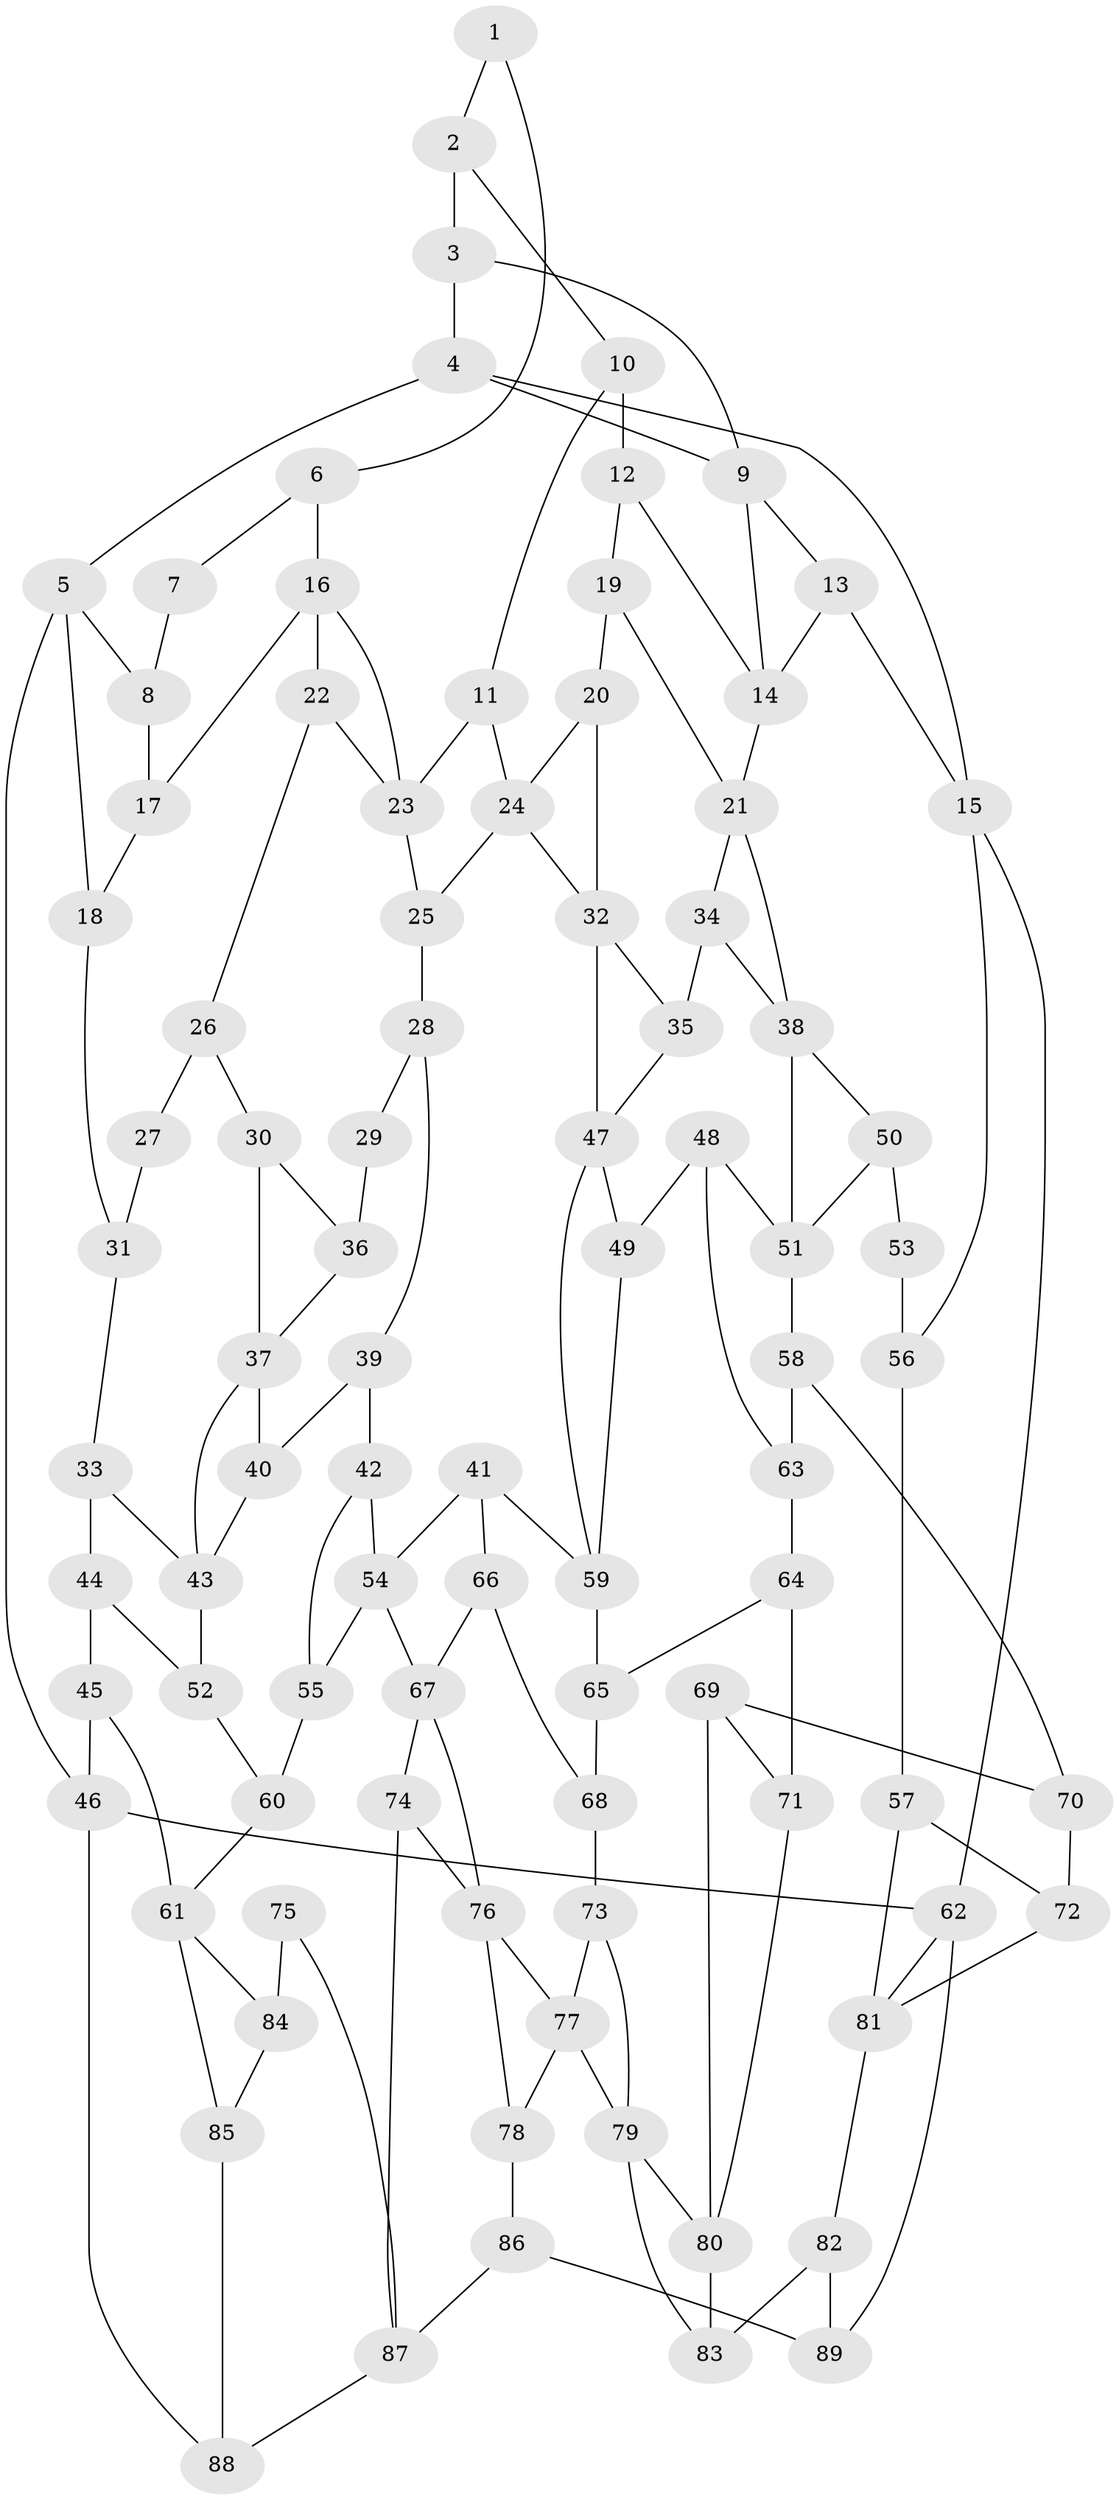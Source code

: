 // original degree distribution, {3: 0.015748031496062992, 4: 0.23622047244094488, 6: 0.2125984251968504, 5: 0.5354330708661418}
// Generated by graph-tools (version 1.1) at 2025/38/03/04/25 23:38:26]
// undirected, 89 vertices, 144 edges
graph export_dot {
  node [color=gray90,style=filled];
  1;
  2;
  3;
  4;
  5;
  6;
  7;
  8;
  9;
  10;
  11;
  12;
  13;
  14;
  15;
  16;
  17;
  18;
  19;
  20;
  21;
  22;
  23;
  24;
  25;
  26;
  27;
  28;
  29;
  30;
  31;
  32;
  33;
  34;
  35;
  36;
  37;
  38;
  39;
  40;
  41;
  42;
  43;
  44;
  45;
  46;
  47;
  48;
  49;
  50;
  51;
  52;
  53;
  54;
  55;
  56;
  57;
  58;
  59;
  60;
  61;
  62;
  63;
  64;
  65;
  66;
  67;
  68;
  69;
  70;
  71;
  72;
  73;
  74;
  75;
  76;
  77;
  78;
  79;
  80;
  81;
  82;
  83;
  84;
  85;
  86;
  87;
  88;
  89;
  1 -- 2 [weight=1.0];
  1 -- 6 [weight=1.0];
  2 -- 3 [weight=1.0];
  2 -- 10 [weight=1.0];
  3 -- 4 [weight=1.0];
  3 -- 9 [weight=1.0];
  4 -- 5 [weight=1.0];
  4 -- 9 [weight=1.0];
  4 -- 15 [weight=1.0];
  5 -- 8 [weight=1.0];
  5 -- 18 [weight=1.0];
  5 -- 46 [weight=1.0];
  6 -- 7 [weight=1.0];
  6 -- 16 [weight=1.0];
  7 -- 8 [weight=2.0];
  8 -- 17 [weight=1.0];
  9 -- 13 [weight=1.0];
  9 -- 14 [weight=1.0];
  10 -- 11 [weight=1.0];
  10 -- 12 [weight=1.0];
  11 -- 23 [weight=1.0];
  11 -- 24 [weight=1.0];
  12 -- 14 [weight=1.0];
  12 -- 19 [weight=1.0];
  13 -- 14 [weight=1.0];
  13 -- 15 [weight=1.0];
  14 -- 21 [weight=1.0];
  15 -- 56 [weight=1.0];
  15 -- 62 [weight=1.0];
  16 -- 17 [weight=1.0];
  16 -- 22 [weight=1.0];
  16 -- 23 [weight=1.0];
  17 -- 18 [weight=1.0];
  18 -- 31 [weight=1.0];
  19 -- 20 [weight=1.0];
  19 -- 21 [weight=1.0];
  20 -- 24 [weight=1.0];
  20 -- 32 [weight=1.0];
  21 -- 34 [weight=1.0];
  21 -- 38 [weight=1.0];
  22 -- 23 [weight=1.0];
  22 -- 26 [weight=1.0];
  23 -- 25 [weight=1.0];
  24 -- 25 [weight=1.0];
  24 -- 32 [weight=1.0];
  25 -- 28 [weight=1.0];
  26 -- 27 [weight=2.0];
  26 -- 30 [weight=1.0];
  27 -- 31 [weight=2.0];
  28 -- 29 [weight=1.0];
  28 -- 39 [weight=1.0];
  29 -- 36 [weight=2.0];
  30 -- 36 [weight=1.0];
  30 -- 37 [weight=1.0];
  31 -- 33 [weight=1.0];
  32 -- 35 [weight=1.0];
  32 -- 47 [weight=1.0];
  33 -- 43 [weight=1.0];
  33 -- 44 [weight=1.0];
  34 -- 35 [weight=1.0];
  34 -- 38 [weight=1.0];
  35 -- 47 [weight=1.0];
  36 -- 37 [weight=1.0];
  37 -- 40 [weight=1.0];
  37 -- 43 [weight=1.0];
  38 -- 50 [weight=1.0];
  38 -- 51 [weight=1.0];
  39 -- 40 [weight=1.0];
  39 -- 42 [weight=1.0];
  40 -- 43 [weight=1.0];
  41 -- 54 [weight=1.0];
  41 -- 59 [weight=1.0];
  41 -- 66 [weight=1.0];
  42 -- 54 [weight=1.0];
  42 -- 55 [weight=1.0];
  43 -- 52 [weight=1.0];
  44 -- 45 [weight=1.0];
  44 -- 52 [weight=1.0];
  45 -- 46 [weight=1.0];
  45 -- 61 [weight=1.0];
  46 -- 62 [weight=1.0];
  46 -- 88 [weight=1.0];
  47 -- 49 [weight=1.0];
  47 -- 59 [weight=1.0];
  48 -- 49 [weight=1.0];
  48 -- 51 [weight=1.0];
  48 -- 63 [weight=1.0];
  49 -- 59 [weight=1.0];
  50 -- 51 [weight=1.0];
  50 -- 53 [weight=2.0];
  51 -- 58 [weight=1.0];
  52 -- 60 [weight=1.0];
  53 -- 56 [weight=2.0];
  54 -- 55 [weight=1.0];
  54 -- 67 [weight=1.0];
  55 -- 60 [weight=2.0];
  56 -- 57 [weight=1.0];
  57 -- 72 [weight=1.0];
  57 -- 81 [weight=1.0];
  58 -- 63 [weight=1.0];
  58 -- 70 [weight=1.0];
  59 -- 65 [weight=1.0];
  60 -- 61 [weight=1.0];
  61 -- 84 [weight=1.0];
  61 -- 85 [weight=1.0];
  62 -- 81 [weight=1.0];
  62 -- 89 [weight=1.0];
  63 -- 64 [weight=1.0];
  64 -- 65 [weight=1.0];
  64 -- 71 [weight=2.0];
  65 -- 68 [weight=1.0];
  66 -- 67 [weight=1.0];
  66 -- 68 [weight=1.0];
  67 -- 74 [weight=1.0];
  67 -- 76 [weight=1.0];
  68 -- 73 [weight=1.0];
  69 -- 70 [weight=1.0];
  69 -- 71 [weight=1.0];
  69 -- 80 [weight=1.0];
  70 -- 72 [weight=2.0];
  71 -- 80 [weight=1.0];
  72 -- 81 [weight=1.0];
  73 -- 77 [weight=1.0];
  73 -- 79 [weight=1.0];
  74 -- 76 [weight=1.0];
  74 -- 87 [weight=1.0];
  75 -- 84 [weight=2.0];
  75 -- 87 [weight=1.0];
  76 -- 77 [weight=1.0];
  76 -- 78 [weight=1.0];
  77 -- 78 [weight=1.0];
  77 -- 79 [weight=1.0];
  78 -- 86 [weight=1.0];
  79 -- 80 [weight=1.0];
  79 -- 83 [weight=1.0];
  80 -- 83 [weight=1.0];
  81 -- 82 [weight=1.0];
  82 -- 83 [weight=1.0];
  82 -- 89 [weight=1.0];
  84 -- 85 [weight=1.0];
  85 -- 88 [weight=1.0];
  86 -- 87 [weight=1.0];
  86 -- 89 [weight=1.0];
  87 -- 88 [weight=1.0];
}
